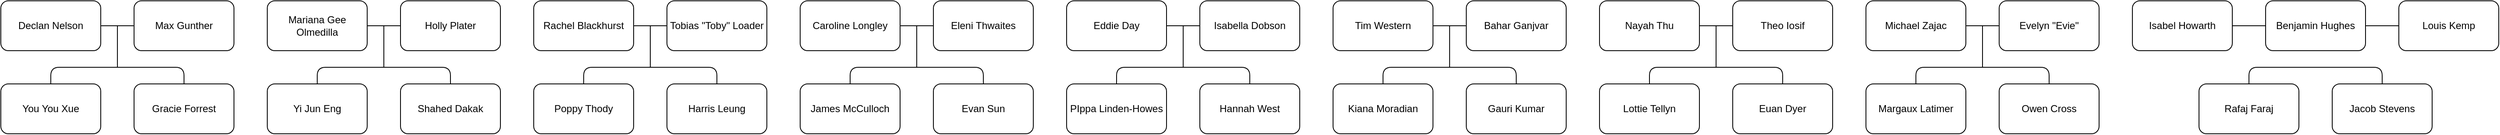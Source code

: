 <mxfile version="15.2.5" type="github">
  <diagram id="eCEPqgotwZQc1uM3H5h4" name="Page-1">
    <mxGraphModel dx="1201" dy="1258" grid="1" gridSize="10" guides="1" tooltips="1" connect="1" arrows="1" fold="1" page="1" pageScale="1" pageWidth="10000" pageHeight="600" math="0" shadow="0">
      <root>
        <mxCell id="0" />
        <mxCell id="1" parent="0" />
        <mxCell id="sOK9xL0Q-kKHLEvzhYfY-1" value="You You Xue" style="rounded=1;whiteSpace=wrap;html=1;" vertex="1" parent="1">
          <mxGeometry x="110" y="390" width="120" height="60" as="geometry" />
        </mxCell>
        <mxCell id="sOK9xL0Q-kKHLEvzhYfY-2" value="Gracie Forrest" style="rounded=1;whiteSpace=wrap;html=1;" vertex="1" parent="1">
          <mxGeometry x="270" y="390" width="120" height="60" as="geometry" />
        </mxCell>
        <mxCell id="sOK9xL0Q-kKHLEvzhYfY-4" value="Declan Nelson" style="rounded=1;whiteSpace=wrap;html=1;" vertex="1" parent="1">
          <mxGeometry x="110" y="290" width="120" height="60" as="geometry" />
        </mxCell>
        <mxCell id="sOK9xL0Q-kKHLEvzhYfY-5" value="Max Gunther" style="rounded=1;whiteSpace=wrap;html=1;" vertex="1" parent="1">
          <mxGeometry x="270" y="290" width="120" height="60" as="geometry" />
        </mxCell>
        <mxCell id="sOK9xL0Q-kKHLEvzhYfY-6" value="" style="endArrow=none;html=1;exitX=1;exitY=0.5;exitDx=0;exitDy=0;entryX=0;entryY=0.5;entryDx=0;entryDy=0;" edge="1" parent="1" source="sOK9xL0Q-kKHLEvzhYfY-4" target="sOK9xL0Q-kKHLEvzhYfY-5">
          <mxGeometry width="50" height="50" relative="1" as="geometry">
            <mxPoint x="480" y="590" as="sourcePoint" />
            <mxPoint x="530" y="540" as="targetPoint" />
          </mxGeometry>
        </mxCell>
        <mxCell id="sOK9xL0Q-kKHLEvzhYfY-7" value="" style="endArrow=none;html=1;" edge="1" parent="1">
          <mxGeometry width="50" height="50" relative="1" as="geometry">
            <mxPoint x="250" y="370" as="sourcePoint" />
            <mxPoint x="250" y="320" as="targetPoint" />
          </mxGeometry>
        </mxCell>
        <mxCell id="sOK9xL0Q-kKHLEvzhYfY-8" value="" style="endArrow=none;html=1;entryX=0.5;entryY=0;entryDx=0;entryDy=0;" edge="1" parent="1" target="sOK9xL0Q-kKHLEvzhYfY-2">
          <mxGeometry width="50" height="50" relative="1" as="geometry">
            <mxPoint x="170" y="390" as="sourcePoint" />
            <mxPoint x="340" y="370" as="targetPoint" />
            <Array as="points">
              <mxPoint x="170" y="370" />
              <mxPoint x="330" y="370" />
            </Array>
          </mxGeometry>
        </mxCell>
        <mxCell id="sOK9xL0Q-kKHLEvzhYfY-9" value="Yi Jun Eng" style="rounded=1;whiteSpace=wrap;html=1;" vertex="1" parent="1">
          <mxGeometry x="430" y="390" width="120" height="60" as="geometry" />
        </mxCell>
        <mxCell id="sOK9xL0Q-kKHLEvzhYfY-10" value="Shahed Dakak" style="rounded=1;whiteSpace=wrap;html=1;" vertex="1" parent="1">
          <mxGeometry x="590" y="390" width="120" height="60" as="geometry" />
        </mxCell>
        <mxCell id="sOK9xL0Q-kKHLEvzhYfY-11" value="Mariana Gee Olmedilla" style="rounded=1;whiteSpace=wrap;html=1;" vertex="1" parent="1">
          <mxGeometry x="430" y="290" width="120" height="60" as="geometry" />
        </mxCell>
        <mxCell id="sOK9xL0Q-kKHLEvzhYfY-12" value="Holly Plater" style="rounded=1;whiteSpace=wrap;html=1;" vertex="1" parent="1">
          <mxGeometry x="590" y="290" width="120" height="60" as="geometry" />
        </mxCell>
        <mxCell id="sOK9xL0Q-kKHLEvzhYfY-13" value="" style="endArrow=none;html=1;exitX=1;exitY=0.5;exitDx=0;exitDy=0;entryX=0;entryY=0.5;entryDx=0;entryDy=0;" edge="1" parent="1" source="sOK9xL0Q-kKHLEvzhYfY-11" target="sOK9xL0Q-kKHLEvzhYfY-12">
          <mxGeometry width="50" height="50" relative="1" as="geometry">
            <mxPoint x="800" y="590" as="sourcePoint" />
            <mxPoint x="850" y="540" as="targetPoint" />
          </mxGeometry>
        </mxCell>
        <mxCell id="sOK9xL0Q-kKHLEvzhYfY-14" value="" style="endArrow=none;html=1;" edge="1" parent="1">
          <mxGeometry width="50" height="50" relative="1" as="geometry">
            <mxPoint x="570" y="370" as="sourcePoint" />
            <mxPoint x="570" y="320" as="targetPoint" />
          </mxGeometry>
        </mxCell>
        <mxCell id="sOK9xL0Q-kKHLEvzhYfY-15" value="" style="endArrow=none;html=1;entryX=0.5;entryY=0;entryDx=0;entryDy=0;" edge="1" parent="1" target="sOK9xL0Q-kKHLEvzhYfY-10">
          <mxGeometry width="50" height="50" relative="1" as="geometry">
            <mxPoint x="490" y="390" as="sourcePoint" />
            <mxPoint x="660" y="370" as="targetPoint" />
            <Array as="points">
              <mxPoint x="490" y="370" />
              <mxPoint x="650" y="370" />
            </Array>
          </mxGeometry>
        </mxCell>
        <mxCell id="sOK9xL0Q-kKHLEvzhYfY-16" value="Poppy Thody" style="rounded=1;whiteSpace=wrap;html=1;" vertex="1" parent="1">
          <mxGeometry x="750" y="390" width="120" height="60" as="geometry" />
        </mxCell>
        <mxCell id="sOK9xL0Q-kKHLEvzhYfY-17" value="Harris Leung" style="rounded=1;whiteSpace=wrap;html=1;" vertex="1" parent="1">
          <mxGeometry x="910" y="390" width="120" height="60" as="geometry" />
        </mxCell>
        <mxCell id="sOK9xL0Q-kKHLEvzhYfY-18" value="Rachel Blackhurst" style="rounded=1;whiteSpace=wrap;html=1;" vertex="1" parent="1">
          <mxGeometry x="750" y="290" width="120" height="60" as="geometry" />
        </mxCell>
        <mxCell id="sOK9xL0Q-kKHLEvzhYfY-19" value="Tobias &quot;Toby&quot; Loader" style="rounded=1;whiteSpace=wrap;html=1;" vertex="1" parent="1">
          <mxGeometry x="910" y="290" width="120" height="60" as="geometry" />
        </mxCell>
        <mxCell id="sOK9xL0Q-kKHLEvzhYfY-20" value="" style="endArrow=none;html=1;exitX=1;exitY=0.5;exitDx=0;exitDy=0;entryX=0;entryY=0.5;entryDx=0;entryDy=0;" edge="1" parent="1" source="sOK9xL0Q-kKHLEvzhYfY-18" target="sOK9xL0Q-kKHLEvzhYfY-19">
          <mxGeometry width="50" height="50" relative="1" as="geometry">
            <mxPoint x="1120" y="590" as="sourcePoint" />
            <mxPoint x="1170" y="540" as="targetPoint" />
          </mxGeometry>
        </mxCell>
        <mxCell id="sOK9xL0Q-kKHLEvzhYfY-21" value="" style="endArrow=none;html=1;" edge="1" parent="1">
          <mxGeometry width="50" height="50" relative="1" as="geometry">
            <mxPoint x="890" y="370" as="sourcePoint" />
            <mxPoint x="890" y="320" as="targetPoint" />
          </mxGeometry>
        </mxCell>
        <mxCell id="sOK9xL0Q-kKHLEvzhYfY-22" value="" style="endArrow=none;html=1;entryX=0.5;entryY=0;entryDx=0;entryDy=0;" edge="1" parent="1" target="sOK9xL0Q-kKHLEvzhYfY-17">
          <mxGeometry width="50" height="50" relative="1" as="geometry">
            <mxPoint x="810" y="390" as="sourcePoint" />
            <mxPoint x="980" y="370" as="targetPoint" />
            <Array as="points">
              <mxPoint x="810" y="370" />
              <mxPoint x="970" y="370" />
            </Array>
          </mxGeometry>
        </mxCell>
        <mxCell id="sOK9xL0Q-kKHLEvzhYfY-23" value="James McCulloch" style="rounded=1;whiteSpace=wrap;html=1;" vertex="1" parent="1">
          <mxGeometry x="1070" y="390" width="120" height="60" as="geometry" />
        </mxCell>
        <mxCell id="sOK9xL0Q-kKHLEvzhYfY-24" value="Evan Sun" style="rounded=1;whiteSpace=wrap;html=1;" vertex="1" parent="1">
          <mxGeometry x="1230" y="390" width="120" height="60" as="geometry" />
        </mxCell>
        <mxCell id="sOK9xL0Q-kKHLEvzhYfY-25" value="Caroline Longley" style="rounded=1;whiteSpace=wrap;html=1;" vertex="1" parent="1">
          <mxGeometry x="1070" y="290" width="120" height="60" as="geometry" />
        </mxCell>
        <mxCell id="sOK9xL0Q-kKHLEvzhYfY-26" value="Eleni Thwaites" style="rounded=1;whiteSpace=wrap;html=1;" vertex="1" parent="1">
          <mxGeometry x="1230" y="290" width="120" height="60" as="geometry" />
        </mxCell>
        <mxCell id="sOK9xL0Q-kKHLEvzhYfY-27" value="" style="endArrow=none;html=1;exitX=1;exitY=0.5;exitDx=0;exitDy=0;entryX=0;entryY=0.5;entryDx=0;entryDy=0;" edge="1" parent="1" source="sOK9xL0Q-kKHLEvzhYfY-25" target="sOK9xL0Q-kKHLEvzhYfY-26">
          <mxGeometry width="50" height="50" relative="1" as="geometry">
            <mxPoint x="1440" y="590" as="sourcePoint" />
            <mxPoint x="1490" y="540" as="targetPoint" />
          </mxGeometry>
        </mxCell>
        <mxCell id="sOK9xL0Q-kKHLEvzhYfY-28" value="" style="endArrow=none;html=1;" edge="1" parent="1">
          <mxGeometry width="50" height="50" relative="1" as="geometry">
            <mxPoint x="1210" y="370" as="sourcePoint" />
            <mxPoint x="1210" y="320" as="targetPoint" />
          </mxGeometry>
        </mxCell>
        <mxCell id="sOK9xL0Q-kKHLEvzhYfY-29" value="" style="endArrow=none;html=1;entryX=0.5;entryY=0;entryDx=0;entryDy=0;" edge="1" parent="1" target="sOK9xL0Q-kKHLEvzhYfY-24">
          <mxGeometry width="50" height="50" relative="1" as="geometry">
            <mxPoint x="1130" y="390" as="sourcePoint" />
            <mxPoint x="1300" y="370" as="targetPoint" />
            <Array as="points">
              <mxPoint x="1130" y="370" />
              <mxPoint x="1290" y="370" />
            </Array>
          </mxGeometry>
        </mxCell>
        <mxCell id="sOK9xL0Q-kKHLEvzhYfY-30" value="PIppa Linden-Howes" style="rounded=1;whiteSpace=wrap;html=1;" vertex="1" parent="1">
          <mxGeometry x="1390" y="390" width="120" height="60" as="geometry" />
        </mxCell>
        <mxCell id="sOK9xL0Q-kKHLEvzhYfY-31" value="Hannah West" style="rounded=1;whiteSpace=wrap;html=1;" vertex="1" parent="1">
          <mxGeometry x="1550" y="390" width="120" height="60" as="geometry" />
        </mxCell>
        <mxCell id="sOK9xL0Q-kKHLEvzhYfY-32" value="Eddie Day" style="rounded=1;whiteSpace=wrap;html=1;" vertex="1" parent="1">
          <mxGeometry x="1390" y="290" width="120" height="60" as="geometry" />
        </mxCell>
        <mxCell id="sOK9xL0Q-kKHLEvzhYfY-33" value="Isabella Dobson" style="rounded=1;whiteSpace=wrap;html=1;" vertex="1" parent="1">
          <mxGeometry x="1550" y="290" width="120" height="60" as="geometry" />
        </mxCell>
        <mxCell id="sOK9xL0Q-kKHLEvzhYfY-34" value="" style="endArrow=none;html=1;exitX=1;exitY=0.5;exitDx=0;exitDy=0;entryX=0;entryY=0.5;entryDx=0;entryDy=0;" edge="1" parent="1" source="sOK9xL0Q-kKHLEvzhYfY-32" target="sOK9xL0Q-kKHLEvzhYfY-33">
          <mxGeometry width="50" height="50" relative="1" as="geometry">
            <mxPoint x="1760" y="590" as="sourcePoint" />
            <mxPoint x="1810" y="540" as="targetPoint" />
          </mxGeometry>
        </mxCell>
        <mxCell id="sOK9xL0Q-kKHLEvzhYfY-35" value="" style="endArrow=none;html=1;" edge="1" parent="1">
          <mxGeometry width="50" height="50" relative="1" as="geometry">
            <mxPoint x="1530" y="370" as="sourcePoint" />
            <mxPoint x="1530" y="320" as="targetPoint" />
          </mxGeometry>
        </mxCell>
        <mxCell id="sOK9xL0Q-kKHLEvzhYfY-36" value="" style="endArrow=none;html=1;entryX=0.5;entryY=0;entryDx=0;entryDy=0;" edge="1" parent="1" target="sOK9xL0Q-kKHLEvzhYfY-31">
          <mxGeometry width="50" height="50" relative="1" as="geometry">
            <mxPoint x="1450" y="390" as="sourcePoint" />
            <mxPoint x="1620" y="370" as="targetPoint" />
            <Array as="points">
              <mxPoint x="1450" y="370" />
              <mxPoint x="1610" y="370" />
            </Array>
          </mxGeometry>
        </mxCell>
        <mxCell id="sOK9xL0Q-kKHLEvzhYfY-37" value="Kiana Moradian" style="rounded=1;whiteSpace=wrap;html=1;" vertex="1" parent="1">
          <mxGeometry x="1710" y="390" width="120" height="60" as="geometry" />
        </mxCell>
        <mxCell id="sOK9xL0Q-kKHLEvzhYfY-38" value="Gauri Kumar" style="rounded=1;whiteSpace=wrap;html=1;" vertex="1" parent="1">
          <mxGeometry x="1870" y="390" width="120" height="60" as="geometry" />
        </mxCell>
        <mxCell id="sOK9xL0Q-kKHLEvzhYfY-39" value="Tim Western" style="rounded=1;whiteSpace=wrap;html=1;" vertex="1" parent="1">
          <mxGeometry x="1710" y="290" width="120" height="60" as="geometry" />
        </mxCell>
        <mxCell id="sOK9xL0Q-kKHLEvzhYfY-40" value="Bahar Ganjvar" style="rounded=1;whiteSpace=wrap;html=1;" vertex="1" parent="1">
          <mxGeometry x="1870" y="290" width="120" height="60" as="geometry" />
        </mxCell>
        <mxCell id="sOK9xL0Q-kKHLEvzhYfY-41" value="" style="endArrow=none;html=1;exitX=1;exitY=0.5;exitDx=0;exitDy=0;entryX=0;entryY=0.5;entryDx=0;entryDy=0;" edge="1" parent="1" source="sOK9xL0Q-kKHLEvzhYfY-39" target="sOK9xL0Q-kKHLEvzhYfY-40">
          <mxGeometry width="50" height="50" relative="1" as="geometry">
            <mxPoint x="2080" y="590" as="sourcePoint" />
            <mxPoint x="2130" y="540" as="targetPoint" />
          </mxGeometry>
        </mxCell>
        <mxCell id="sOK9xL0Q-kKHLEvzhYfY-42" value="" style="endArrow=none;html=1;" edge="1" parent="1">
          <mxGeometry width="50" height="50" relative="1" as="geometry">
            <mxPoint x="1850" y="370" as="sourcePoint" />
            <mxPoint x="1850" y="320" as="targetPoint" />
          </mxGeometry>
        </mxCell>
        <mxCell id="sOK9xL0Q-kKHLEvzhYfY-43" value="" style="endArrow=none;html=1;entryX=0.5;entryY=0;entryDx=0;entryDy=0;" edge="1" parent="1" target="sOK9xL0Q-kKHLEvzhYfY-38">
          <mxGeometry width="50" height="50" relative="1" as="geometry">
            <mxPoint x="1770" y="390" as="sourcePoint" />
            <mxPoint x="1940" y="370" as="targetPoint" />
            <Array as="points">
              <mxPoint x="1770" y="370" />
              <mxPoint x="1930" y="370" />
            </Array>
          </mxGeometry>
        </mxCell>
        <mxCell id="sOK9xL0Q-kKHLEvzhYfY-44" value="Lottie Tellyn" style="rounded=1;whiteSpace=wrap;html=1;" vertex="1" parent="1">
          <mxGeometry x="2030" y="390" width="120" height="60" as="geometry" />
        </mxCell>
        <mxCell id="sOK9xL0Q-kKHLEvzhYfY-45" value="Euan Dyer" style="rounded=1;whiteSpace=wrap;html=1;" vertex="1" parent="1">
          <mxGeometry x="2190" y="390" width="120" height="60" as="geometry" />
        </mxCell>
        <mxCell id="sOK9xL0Q-kKHLEvzhYfY-46" value="Nayah Thu" style="rounded=1;whiteSpace=wrap;html=1;" vertex="1" parent="1">
          <mxGeometry x="2030" y="290" width="120" height="60" as="geometry" />
        </mxCell>
        <mxCell id="sOK9xL0Q-kKHLEvzhYfY-47" value="Theo Iosif" style="rounded=1;whiteSpace=wrap;html=1;" vertex="1" parent="1">
          <mxGeometry x="2190" y="290" width="120" height="60" as="geometry" />
        </mxCell>
        <mxCell id="sOK9xL0Q-kKHLEvzhYfY-48" value="" style="endArrow=none;html=1;exitX=1;exitY=0.5;exitDx=0;exitDy=0;entryX=0;entryY=0.5;entryDx=0;entryDy=0;" edge="1" parent="1" source="sOK9xL0Q-kKHLEvzhYfY-46" target="sOK9xL0Q-kKHLEvzhYfY-47">
          <mxGeometry width="50" height="50" relative="1" as="geometry">
            <mxPoint x="2400" y="590" as="sourcePoint" />
            <mxPoint x="2450" y="540" as="targetPoint" />
          </mxGeometry>
        </mxCell>
        <mxCell id="sOK9xL0Q-kKHLEvzhYfY-49" value="" style="endArrow=none;html=1;" edge="1" parent="1">
          <mxGeometry width="50" height="50" relative="1" as="geometry">
            <mxPoint x="2170" y="370" as="sourcePoint" />
            <mxPoint x="2170" y="320" as="targetPoint" />
          </mxGeometry>
        </mxCell>
        <mxCell id="sOK9xL0Q-kKHLEvzhYfY-50" value="" style="endArrow=none;html=1;entryX=0.5;entryY=0;entryDx=0;entryDy=0;" edge="1" parent="1" target="sOK9xL0Q-kKHLEvzhYfY-45">
          <mxGeometry width="50" height="50" relative="1" as="geometry">
            <mxPoint x="2090" y="390" as="sourcePoint" />
            <mxPoint x="2260" y="370" as="targetPoint" />
            <Array as="points">
              <mxPoint x="2090" y="370" />
              <mxPoint x="2250" y="370" />
            </Array>
          </mxGeometry>
        </mxCell>
        <mxCell id="sOK9xL0Q-kKHLEvzhYfY-51" value="Margaux Latimer" style="rounded=1;whiteSpace=wrap;html=1;" vertex="1" parent="1">
          <mxGeometry x="2350" y="390" width="120" height="60" as="geometry" />
        </mxCell>
        <mxCell id="sOK9xL0Q-kKHLEvzhYfY-52" value="Owen Cross" style="rounded=1;whiteSpace=wrap;html=1;" vertex="1" parent="1">
          <mxGeometry x="2510" y="390" width="120" height="60" as="geometry" />
        </mxCell>
        <mxCell id="sOK9xL0Q-kKHLEvzhYfY-53" value="Michael Zajac" style="rounded=1;whiteSpace=wrap;html=1;" vertex="1" parent="1">
          <mxGeometry x="2350" y="290" width="120" height="60" as="geometry" />
        </mxCell>
        <mxCell id="sOK9xL0Q-kKHLEvzhYfY-54" value="Evelyn &quot;Evie&quot;" style="rounded=1;whiteSpace=wrap;html=1;" vertex="1" parent="1">
          <mxGeometry x="2510" y="290" width="120" height="60" as="geometry" />
        </mxCell>
        <mxCell id="sOK9xL0Q-kKHLEvzhYfY-55" value="" style="endArrow=none;html=1;exitX=1;exitY=0.5;exitDx=0;exitDy=0;entryX=0;entryY=0.5;entryDx=0;entryDy=0;" edge="1" parent="1" source="sOK9xL0Q-kKHLEvzhYfY-53" target="sOK9xL0Q-kKHLEvzhYfY-54">
          <mxGeometry width="50" height="50" relative="1" as="geometry">
            <mxPoint x="2720" y="590" as="sourcePoint" />
            <mxPoint x="2770" y="540" as="targetPoint" />
          </mxGeometry>
        </mxCell>
        <mxCell id="sOK9xL0Q-kKHLEvzhYfY-56" value="" style="endArrow=none;html=1;" edge="1" parent="1">
          <mxGeometry width="50" height="50" relative="1" as="geometry">
            <mxPoint x="2490" y="370" as="sourcePoint" />
            <mxPoint x="2490" y="320" as="targetPoint" />
          </mxGeometry>
        </mxCell>
        <mxCell id="sOK9xL0Q-kKHLEvzhYfY-57" value="" style="endArrow=none;html=1;entryX=0.5;entryY=0;entryDx=0;entryDy=0;" edge="1" parent="1" target="sOK9xL0Q-kKHLEvzhYfY-52">
          <mxGeometry width="50" height="50" relative="1" as="geometry">
            <mxPoint x="2410" y="390" as="sourcePoint" />
            <mxPoint x="2580" y="370" as="targetPoint" />
            <Array as="points">
              <mxPoint x="2410" y="370" />
              <mxPoint x="2570" y="370" />
            </Array>
          </mxGeometry>
        </mxCell>
        <mxCell id="sOK9xL0Q-kKHLEvzhYfY-58" value="Rafaj Faraj" style="rounded=1;whiteSpace=wrap;html=1;" vertex="1" parent="1">
          <mxGeometry x="2750" y="390" width="120" height="60" as="geometry" />
        </mxCell>
        <mxCell id="sOK9xL0Q-kKHLEvzhYfY-59" value="Jacob Stevens" style="rounded=1;whiteSpace=wrap;html=1;" vertex="1" parent="1">
          <mxGeometry x="2910" y="390" width="120" height="60" as="geometry" />
        </mxCell>
        <mxCell id="sOK9xL0Q-kKHLEvzhYfY-60" value="Isabel Howarth" style="rounded=1;whiteSpace=wrap;html=1;" vertex="1" parent="1">
          <mxGeometry x="2670" y="290" width="120" height="60" as="geometry" />
        </mxCell>
        <mxCell id="sOK9xL0Q-kKHLEvzhYfY-61" value="Benjamin Hughes" style="rounded=1;whiteSpace=wrap;html=1;" vertex="1" parent="1">
          <mxGeometry x="2830" y="290" width="120" height="60" as="geometry" />
        </mxCell>
        <mxCell id="sOK9xL0Q-kKHLEvzhYfY-62" value="" style="endArrow=none;html=1;exitX=1;exitY=0.5;exitDx=0;exitDy=0;entryX=0;entryY=0.5;entryDx=0;entryDy=0;" edge="1" parent="1" source="sOK9xL0Q-kKHLEvzhYfY-60" target="sOK9xL0Q-kKHLEvzhYfY-61">
          <mxGeometry width="50" height="50" relative="1" as="geometry">
            <mxPoint x="3040" y="590" as="sourcePoint" />
            <mxPoint x="3090" y="540" as="targetPoint" />
          </mxGeometry>
        </mxCell>
        <mxCell id="sOK9xL0Q-kKHLEvzhYfY-64" value="" style="endArrow=none;html=1;entryX=0.5;entryY=0;entryDx=0;entryDy=0;" edge="1" parent="1" target="sOK9xL0Q-kKHLEvzhYfY-59">
          <mxGeometry width="50" height="50" relative="1" as="geometry">
            <mxPoint x="2810" y="390" as="sourcePoint" />
            <mxPoint x="2980" y="370" as="targetPoint" />
            <Array as="points">
              <mxPoint x="2810" y="370" />
              <mxPoint x="2970" y="370" />
            </Array>
          </mxGeometry>
        </mxCell>
        <mxCell id="sOK9xL0Q-kKHLEvzhYfY-65" value="Louis Kemp" style="rounded=1;whiteSpace=wrap;html=1;" vertex="1" parent="1">
          <mxGeometry x="2990" y="290" width="120" height="60" as="geometry" />
        </mxCell>
        <mxCell id="sOK9xL0Q-kKHLEvzhYfY-66" value="" style="endArrow=none;html=1;entryX=0;entryY=0.5;entryDx=0;entryDy=0;" edge="1" parent="1" target="sOK9xL0Q-kKHLEvzhYfY-65">
          <mxGeometry width="50" height="50" relative="1" as="geometry">
            <mxPoint x="2950" y="320" as="sourcePoint" />
            <mxPoint x="2840" y="330" as="targetPoint" />
          </mxGeometry>
        </mxCell>
      </root>
    </mxGraphModel>
  </diagram>
</mxfile>
